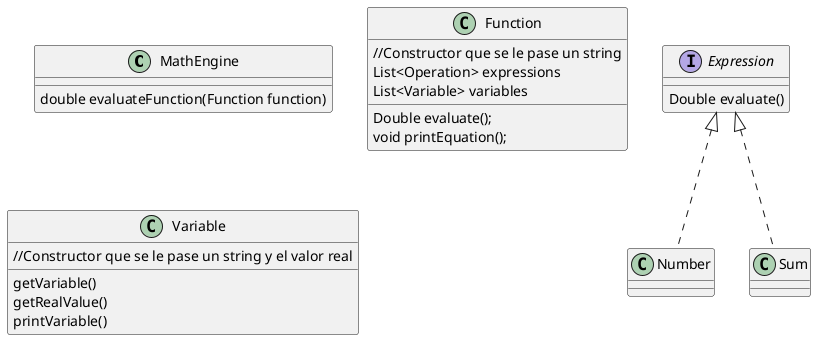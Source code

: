 @startuml

class MathEngine{
    double evaluateFunction(Function function)
}

class Function{
    //Constructor que se le pase un string
    List<Operation> expressions
    List<Variable> variables
    Double evaluate();
    void printEquation();
}


interface Expression{
    Double evaluate()
}

class Number implements Expression{
}

class Sum implements Expression{
}

class Variable{
    //Constructor que se le pase un string y el valor real
    getVariable()
    getRealValue()
    printVariable()
}


@enduml